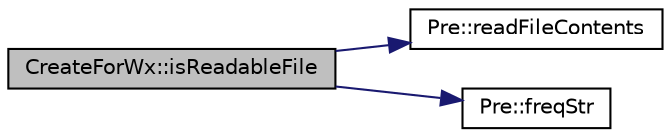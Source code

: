 digraph "CreateForWx::isReadableFile"
{
  edge [fontname="Helvetica",fontsize="10",labelfontname="Helvetica",labelfontsize="10"];
  node [fontname="Helvetica",fontsize="10",shape=record];
  rankdir="LR";
  Node56 [label="CreateForWx::isReadableFile",height=0.2,width=0.4,color="black", fillcolor="grey75", style="filled", fontcolor="black"];
  Node56 -> Node57 [color="midnightblue",fontsize="10",style="solid",fontname="Helvetica"];
  Node57 [label="Pre::readFileContents",height=0.2,width=0.4,color="black", fillcolor="white", style="filled",URL="$class_pre.html#a88e3bef0ca2ea7f66d9aa18292b88ba6",tooltip="Read contents file. "];
  Node56 -> Node58 [color="midnightblue",fontsize="10",style="solid",fontname="Helvetica"];
  Node58 [label="Pre::freqStr",height=0.2,width=0.4,color="black", fillcolor="white", style="filled",URL="$class_pre.html#aa162eeb7f1a498bdaa371645a5b071e7",tooltip="Returns the number of occurrences of &#39;_str&#39; in the &#39;_txt&#39;. "];
}
